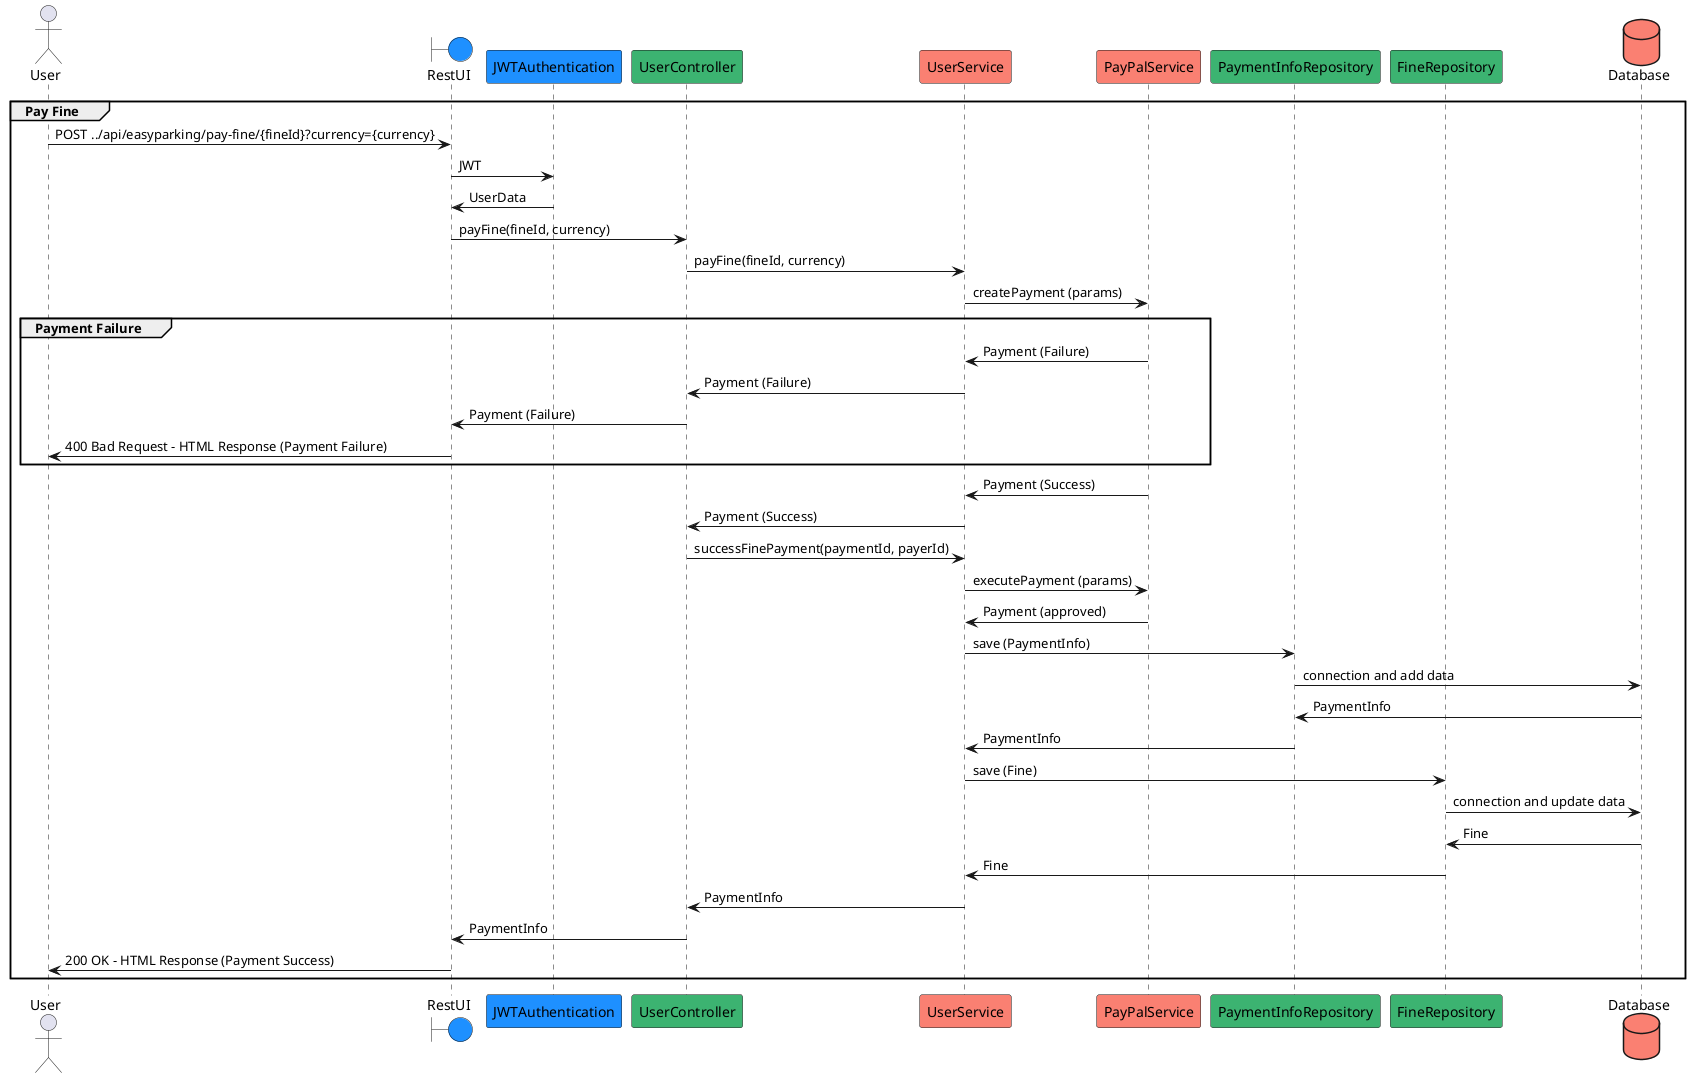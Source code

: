 @startuml
actor User
boundary RestUI #DodgerBlue
participant JWTAuthentication #DodgerBlue
participant UserController #MediumSeaGreen
participant UserService #Salmon
participant PayPalService #Salmon
participant PaymentInfoRepository #MediumSeaGreen
participant FineRepository #MediumSeaGreen
database Database #Salmon

group Pay Fine
User -> RestUI : POST ../api/easyparking/pay-fine/{fineId}?currency={currency}
RestUI -> JWTAuthentication : JWT
JWTAuthentication -> RestUI : UserData
RestUI -> UserController : payFine(fineId, currency)

UserController -> UserService : payFine(fineId, currency)
UserService -> PayPalService : createPayment (params)
group Payment Failure
PayPalService -> UserService : Payment (Failure)
UserService -> UserController : Payment (Failure)
UserController -> RestUI : Payment (Failure)
RestUI -> User : 400 Bad Request - HTML Response (Payment Failure)
end
PayPalService -> UserService : Payment (Success)
UserService -> UserController : Payment (Success)
UserController -> UserService : successFinePayment(paymentId, payerId)
UserService -> PayPalService : executePayment (params)
PayPalService ->  UserService : Payment (approved)
UserService -> PaymentInfoRepository : save (PaymentInfo)
PaymentInfoRepository -> Database : connection and add data
Database -> PaymentInfoRepository : PaymentInfo
PaymentInfoRepository -> UserService : PaymentInfo
UserService -> FineRepository : save (Fine)
FineRepository -> Database : connection and update data
Database -> FineRepository : Fine
FineRepository -> UserService : Fine
UserService -> UserController : PaymentInfo
UserController -> RestUI : PaymentInfo
RestUI -> User : 200 OK - HTML Response (Payment Success)
end
@enduml